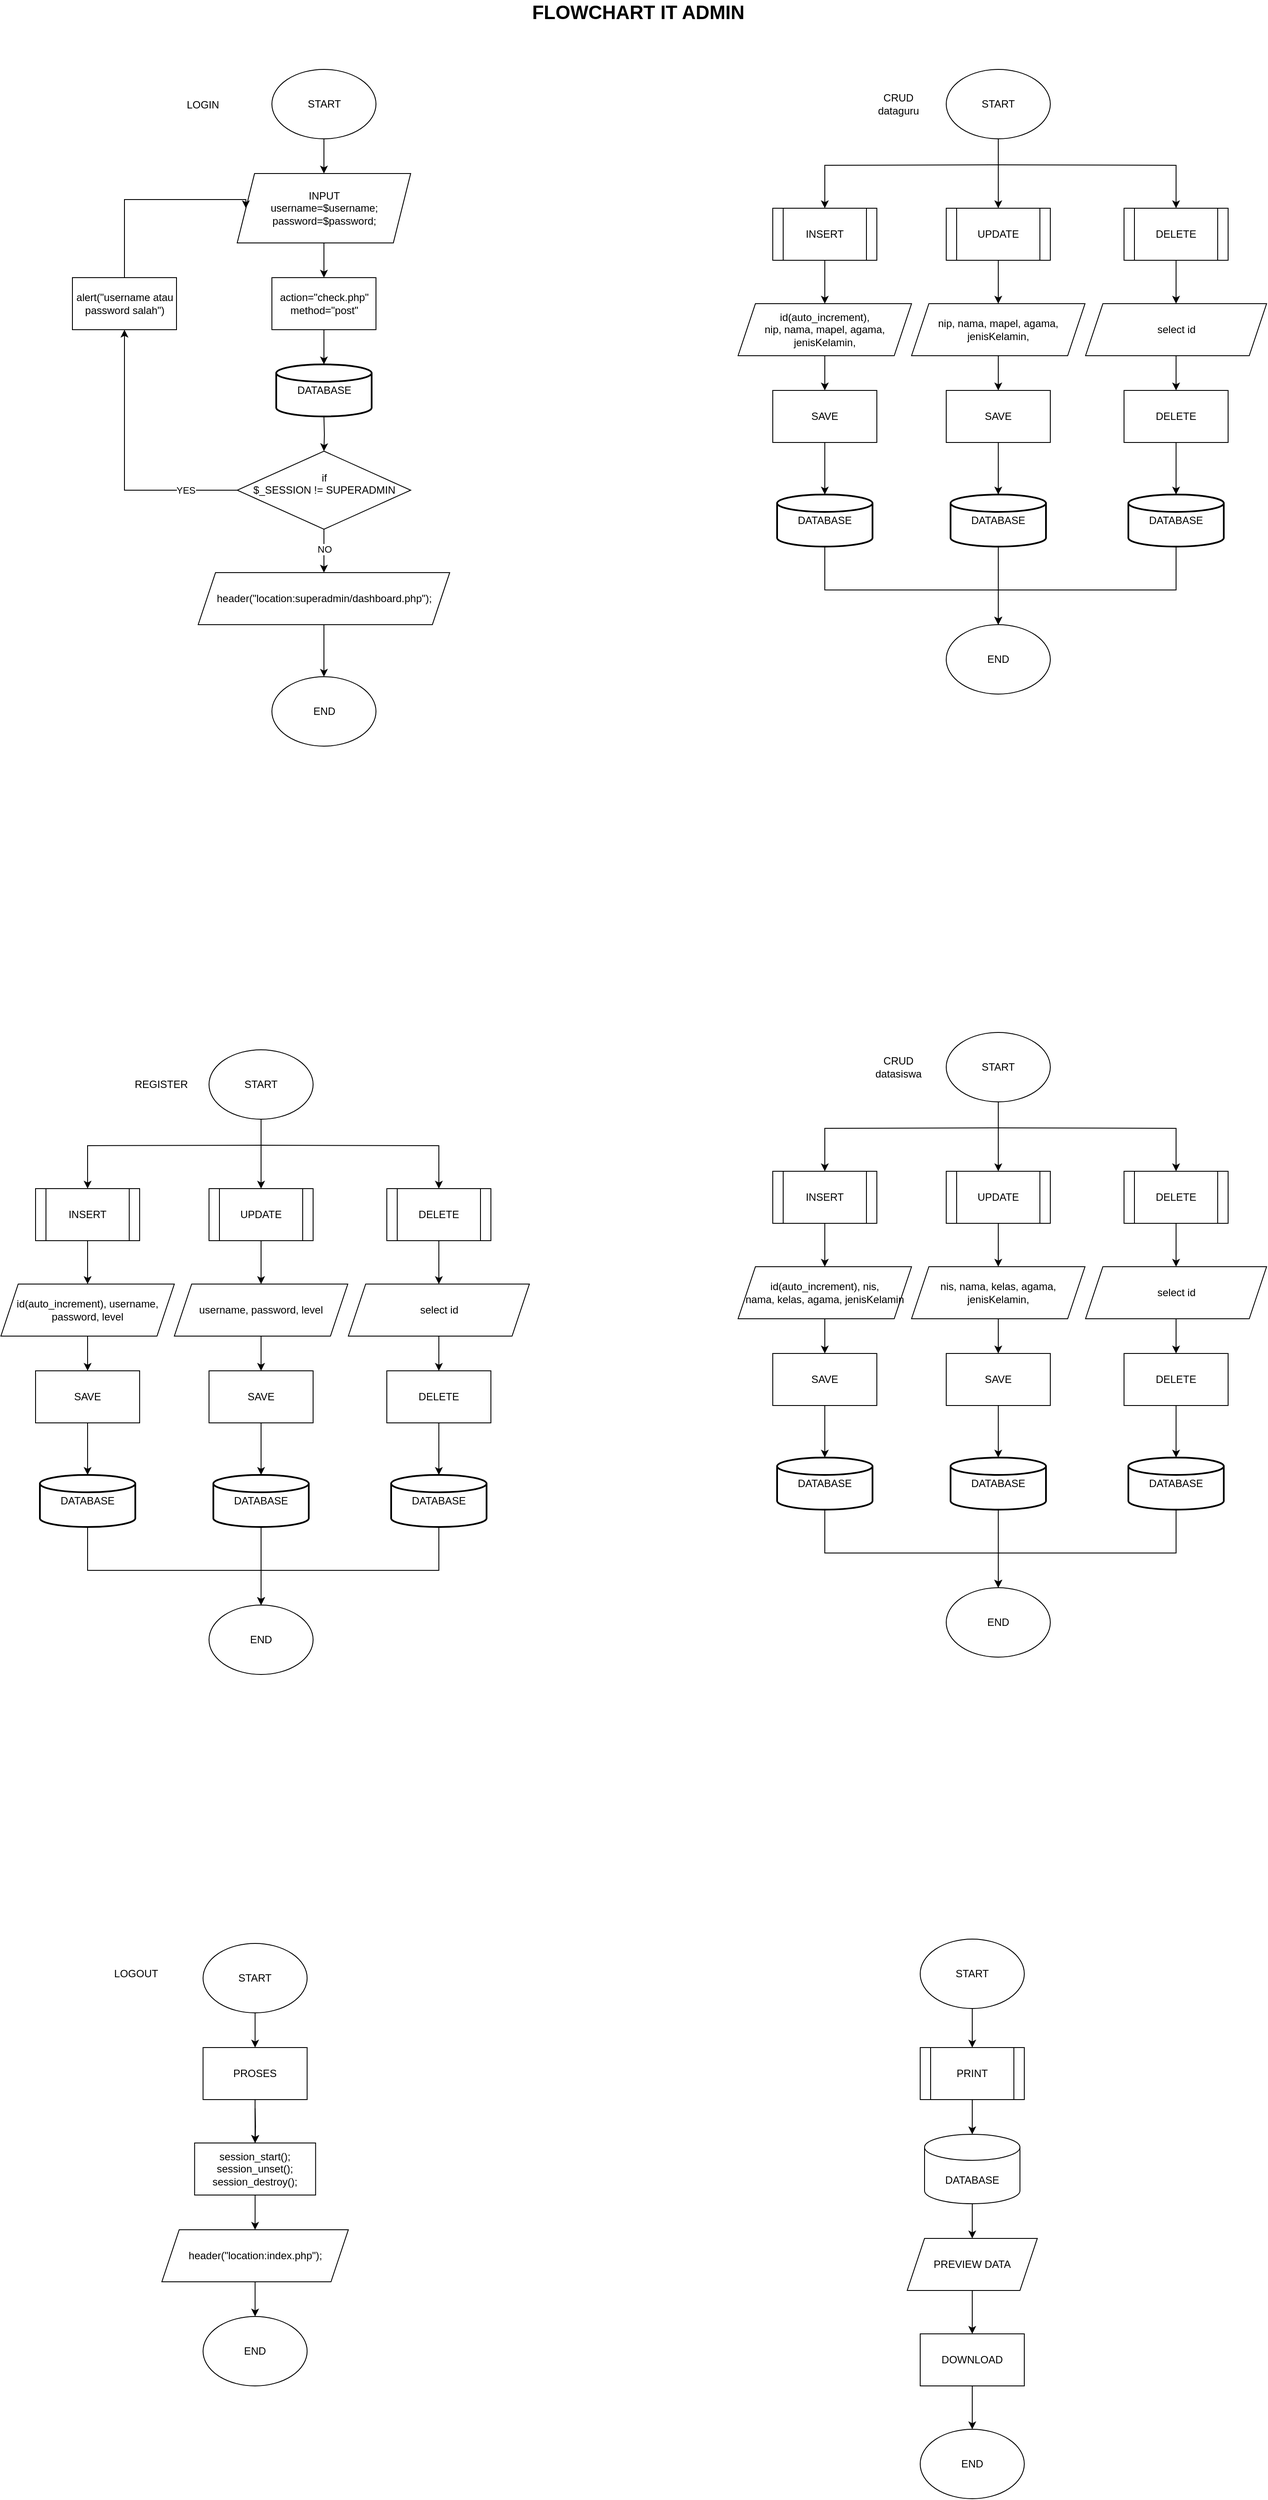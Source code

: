 <mxfile version="23.1.5" type="device">
  <diagram name="Halaman-1" id="djf1UKMMGEIlGzraxKbz">
    <mxGraphModel dx="1036" dy="606" grid="1" gridSize="10" guides="1" tooltips="1" connect="1" arrows="1" fold="1" page="1" pageScale="1" pageWidth="850" pageHeight="1100" math="0" shadow="0">
      <root>
        <mxCell id="0" />
        <mxCell id="1" parent="0" />
        <mxCell id="90CxSvgSGTxoaNkG4nQN-10" style="edgeStyle=orthogonalEdgeStyle;rounded=0;orthogonalLoop=1;jettySize=auto;html=1;exitX=0.5;exitY=1;exitDx=0;exitDy=0;" parent="1" source="90CxSvgSGTxoaNkG4nQN-1" target="90CxSvgSGTxoaNkG4nQN-2" edge="1">
          <mxGeometry relative="1" as="geometry" />
        </mxCell>
        <mxCell id="90CxSvgSGTxoaNkG4nQN-1" value="START" style="ellipse;whiteSpace=wrap;html=1;" parent="1" vertex="1">
          <mxGeometry x="432.5" y="120" width="120" height="80" as="geometry" />
        </mxCell>
        <mxCell id="90CxSvgSGTxoaNkG4nQN-8" style="edgeStyle=orthogonalEdgeStyle;rounded=0;orthogonalLoop=1;jettySize=auto;html=1;" parent="1" source="90CxSvgSGTxoaNkG4nQN-2" target="90CxSvgSGTxoaNkG4nQN-3" edge="1">
          <mxGeometry relative="1" as="geometry" />
        </mxCell>
        <mxCell id="90CxSvgSGTxoaNkG4nQN-2" value="INPUT &lt;br&gt;username=$username;&lt;br&gt;password=$password;" style="shape=parallelogram;perimeter=parallelogramPerimeter;whiteSpace=wrap;html=1;fixedSize=1;" parent="1" vertex="1">
          <mxGeometry x="392.5" y="240" width="200" height="80" as="geometry" />
        </mxCell>
        <mxCell id="90CxSvgSGTxoaNkG4nQN-9" style="edgeStyle=orthogonalEdgeStyle;rounded=0;orthogonalLoop=1;jettySize=auto;html=1;" parent="1" target="90CxSvgSGTxoaNkG4nQN-4" edge="1">
          <mxGeometry relative="1" as="geometry">
            <mxPoint x="492.5" y="520" as="sourcePoint" />
          </mxGeometry>
        </mxCell>
        <mxCell id="90CxSvgSGTxoaNkG4nQN-59" style="edgeStyle=orthogonalEdgeStyle;rounded=0;orthogonalLoop=1;jettySize=auto;html=1;" parent="1" source="90CxSvgSGTxoaNkG4nQN-3" target="90CxSvgSGTxoaNkG4nQN-58" edge="1">
          <mxGeometry relative="1" as="geometry" />
        </mxCell>
        <mxCell id="90CxSvgSGTxoaNkG4nQN-3" value="action=&quot;check.php&quot; method=&quot;post&quot;" style="rounded=0;whiteSpace=wrap;html=1;" parent="1" vertex="1">
          <mxGeometry x="432.5" y="360" width="120" height="60" as="geometry" />
        </mxCell>
        <mxCell id="90CxSvgSGTxoaNkG4nQN-5" style="edgeStyle=orthogonalEdgeStyle;rounded=0;orthogonalLoop=1;jettySize=auto;html=1;" parent="1" source="90CxSvgSGTxoaNkG4nQN-4" target="90CxSvgSGTxoaNkG4nQN-6" edge="1">
          <mxGeometry relative="1" as="geometry">
            <mxPoint x="262.5" y="600" as="targetPoint" />
          </mxGeometry>
        </mxCell>
        <mxCell id="90CxSvgSGTxoaNkG4nQN-11" value="YES" style="edgeLabel;html=1;align=center;verticalAlign=middle;resizable=0;points=[];" parent="90CxSvgSGTxoaNkG4nQN-5" vertex="1" connectable="0">
          <mxGeometry x="0.023" y="-2" relative="1" as="geometry">
            <mxPoint x="68" y="31" as="offset" />
          </mxGeometry>
        </mxCell>
        <mxCell id="90CxSvgSGTxoaNkG4nQN-13" style="edgeStyle=orthogonalEdgeStyle;rounded=0;orthogonalLoop=1;jettySize=auto;html=1;" parent="1" source="90CxSvgSGTxoaNkG4nQN-4" target="90CxSvgSGTxoaNkG4nQN-12" edge="1">
          <mxGeometry relative="1" as="geometry" />
        </mxCell>
        <mxCell id="90CxSvgSGTxoaNkG4nQN-60" value="NO" style="edgeLabel;html=1;align=center;verticalAlign=middle;resizable=0;points=[];" parent="90CxSvgSGTxoaNkG4nQN-13" vertex="1" connectable="0">
          <mxGeometry x="-0.4" y="2" relative="1" as="geometry">
            <mxPoint x="-2" y="8" as="offset" />
          </mxGeometry>
        </mxCell>
        <mxCell id="90CxSvgSGTxoaNkG4nQN-4" value="if &lt;br&gt;$_SESSION != SUPERADMIN&lt;div&gt;&lt;br&gt;&lt;/div&gt;" style="rhombus;whiteSpace=wrap;html=1;" parent="1" vertex="1">
          <mxGeometry x="392.5" y="560" width="200" height="90" as="geometry" />
        </mxCell>
        <mxCell id="90CxSvgSGTxoaNkG4nQN-7" style="edgeStyle=orthogonalEdgeStyle;rounded=0;orthogonalLoop=1;jettySize=auto;html=1;entryX=0;entryY=0.5;entryDx=0;entryDy=0;exitX=0.5;exitY=0;exitDx=0;exitDy=0;" parent="1" source="90CxSvgSGTxoaNkG4nQN-6" target="90CxSvgSGTxoaNkG4nQN-2" edge="1">
          <mxGeometry relative="1" as="geometry">
            <Array as="points">
              <mxPoint x="262.5" y="270" />
            </Array>
          </mxGeometry>
        </mxCell>
        <mxCell id="90CxSvgSGTxoaNkG4nQN-6" value="alert(&quot;username atau password salah&quot;)" style="rounded=0;whiteSpace=wrap;html=1;" parent="1" vertex="1">
          <mxGeometry x="202.5" y="360" width="120" height="60" as="geometry" />
        </mxCell>
        <mxCell id="90CxSvgSGTxoaNkG4nQN-15" style="edgeStyle=orthogonalEdgeStyle;rounded=0;orthogonalLoop=1;jettySize=auto;html=1;" parent="1" source="90CxSvgSGTxoaNkG4nQN-12" target="90CxSvgSGTxoaNkG4nQN-14" edge="1">
          <mxGeometry relative="1" as="geometry" />
        </mxCell>
        <mxCell id="90CxSvgSGTxoaNkG4nQN-12" value="header(&quot;location:superadmin/dashboard.php&quot;);" style="shape=parallelogram;perimeter=parallelogramPerimeter;whiteSpace=wrap;html=1;fixedSize=1;" parent="1" vertex="1">
          <mxGeometry x="347.5" y="700" width="290" height="60" as="geometry" />
        </mxCell>
        <mxCell id="90CxSvgSGTxoaNkG4nQN-14" value="END" style="ellipse;whiteSpace=wrap;html=1;" parent="1" vertex="1">
          <mxGeometry x="432.5" y="820" width="120" height="80" as="geometry" />
        </mxCell>
        <mxCell id="90CxSvgSGTxoaNkG4nQN-20" style="edgeStyle=orthogonalEdgeStyle;rounded=0;orthogonalLoop=1;jettySize=auto;html=1;" parent="1" source="90CxSvgSGTxoaNkG4nQN-16" target="90CxSvgSGTxoaNkG4nQN-17" edge="1">
          <mxGeometry relative="1" as="geometry" />
        </mxCell>
        <mxCell id="90CxSvgSGTxoaNkG4nQN-21" style="edgeStyle=orthogonalEdgeStyle;rounded=0;orthogonalLoop=1;jettySize=auto;html=1;" parent="1" target="90CxSvgSGTxoaNkG4nQN-18" edge="1">
          <mxGeometry relative="1" as="geometry">
            <mxPoint x="1270" y="230" as="sourcePoint" />
          </mxGeometry>
        </mxCell>
        <mxCell id="90CxSvgSGTxoaNkG4nQN-22" style="edgeStyle=orthogonalEdgeStyle;rounded=0;orthogonalLoop=1;jettySize=auto;html=1;" parent="1" target="90CxSvgSGTxoaNkG4nQN-19" edge="1">
          <mxGeometry relative="1" as="geometry">
            <mxPoint x="1270" y="230" as="sourcePoint" />
          </mxGeometry>
        </mxCell>
        <mxCell id="90CxSvgSGTxoaNkG4nQN-16" value="START" style="ellipse;whiteSpace=wrap;html=1;" parent="1" vertex="1">
          <mxGeometry x="1210" y="120" width="120" height="80" as="geometry" />
        </mxCell>
        <mxCell id="90CxSvgSGTxoaNkG4nQN-27" style="edgeStyle=orthogonalEdgeStyle;rounded=0;orthogonalLoop=1;jettySize=auto;html=1;" parent="1" source="90CxSvgSGTxoaNkG4nQN-17" target="90CxSvgSGTxoaNkG4nQN-24" edge="1">
          <mxGeometry relative="1" as="geometry" />
        </mxCell>
        <mxCell id="90CxSvgSGTxoaNkG4nQN-17" value="UPDATE" style="shape=process;whiteSpace=wrap;html=1;backgroundOutline=1;" parent="1" vertex="1">
          <mxGeometry x="1210" y="280" width="120" height="60" as="geometry" />
        </mxCell>
        <mxCell id="90CxSvgSGTxoaNkG4nQN-26" style="edgeStyle=orthogonalEdgeStyle;rounded=0;orthogonalLoop=1;jettySize=auto;html=1;" parent="1" source="90CxSvgSGTxoaNkG4nQN-18" target="90CxSvgSGTxoaNkG4nQN-23" edge="1">
          <mxGeometry relative="1" as="geometry" />
        </mxCell>
        <mxCell id="90CxSvgSGTxoaNkG4nQN-18" value="INSERT" style="shape=process;whiteSpace=wrap;html=1;backgroundOutline=1;" parent="1" vertex="1">
          <mxGeometry x="1010" y="280" width="120" height="60" as="geometry" />
        </mxCell>
        <mxCell id="90CxSvgSGTxoaNkG4nQN-28" style="edgeStyle=orthogonalEdgeStyle;rounded=0;orthogonalLoop=1;jettySize=auto;html=1;" parent="1" source="90CxSvgSGTxoaNkG4nQN-19" target="90CxSvgSGTxoaNkG4nQN-25" edge="1">
          <mxGeometry relative="1" as="geometry" />
        </mxCell>
        <mxCell id="90CxSvgSGTxoaNkG4nQN-19" value="DELETE" style="shape=process;whiteSpace=wrap;html=1;backgroundOutline=1;" parent="1" vertex="1">
          <mxGeometry x="1415" y="280" width="120" height="60" as="geometry" />
        </mxCell>
        <mxCell id="90CxSvgSGTxoaNkG4nQN-33" style="edgeStyle=orthogonalEdgeStyle;rounded=0;orthogonalLoop=1;jettySize=auto;html=1;exitX=0.5;exitY=1;exitDx=0;exitDy=0;" parent="1" source="90CxSvgSGTxoaNkG4nQN-23" target="90CxSvgSGTxoaNkG4nQN-30" edge="1">
          <mxGeometry relative="1" as="geometry" />
        </mxCell>
        <mxCell id="90CxSvgSGTxoaNkG4nQN-23" value="id(auto_increment),&lt;br&gt;nip, nama, mapel, agama, jenisKelamin," style="shape=parallelogram;perimeter=parallelogramPerimeter;whiteSpace=wrap;html=1;fixedSize=1;" parent="1" vertex="1">
          <mxGeometry x="970" y="390" width="200" height="60" as="geometry" />
        </mxCell>
        <mxCell id="90CxSvgSGTxoaNkG4nQN-34" style="edgeStyle=orthogonalEdgeStyle;rounded=0;orthogonalLoop=1;jettySize=auto;html=1;" parent="1" source="90CxSvgSGTxoaNkG4nQN-24" target="90CxSvgSGTxoaNkG4nQN-31" edge="1">
          <mxGeometry relative="1" as="geometry" />
        </mxCell>
        <mxCell id="90CxSvgSGTxoaNkG4nQN-24" value="nip, nama, mapel, agama, jenisKelamin," style="shape=parallelogram;perimeter=parallelogramPerimeter;whiteSpace=wrap;html=1;fixedSize=1;" parent="1" vertex="1">
          <mxGeometry x="1170" y="390" width="200" height="60" as="geometry" />
        </mxCell>
        <mxCell id="90CxSvgSGTxoaNkG4nQN-35" style="edgeStyle=orthogonalEdgeStyle;rounded=0;orthogonalLoop=1;jettySize=auto;html=1;" parent="1" source="90CxSvgSGTxoaNkG4nQN-25" target="90CxSvgSGTxoaNkG4nQN-32" edge="1">
          <mxGeometry relative="1" as="geometry" />
        </mxCell>
        <mxCell id="90CxSvgSGTxoaNkG4nQN-25" value="select id" style="shape=parallelogram;perimeter=parallelogramPerimeter;whiteSpace=wrap;html=1;fixedSize=1;" parent="1" vertex="1">
          <mxGeometry x="1370.63" y="390" width="208.75" height="60" as="geometry" />
        </mxCell>
        <mxCell id="90CxSvgSGTxoaNkG4nQN-29" value="&lt;font style=&quot;font-size: 22px;&quot;&gt;FLOWCHART IT ADMIN&lt;/font&gt;" style="text;html=1;align=center;verticalAlign=middle;whiteSpace=wrap;rounded=0;fontStyle=1" parent="1" vertex="1">
          <mxGeometry x="710" y="40" width="290" height="30" as="geometry" />
        </mxCell>
        <mxCell id="90CxSvgSGTxoaNkG4nQN-43" style="edgeStyle=orthogonalEdgeStyle;rounded=0;orthogonalLoop=1;jettySize=auto;html=1;" parent="1" source="90CxSvgSGTxoaNkG4nQN-30" target="90CxSvgSGTxoaNkG4nQN-39" edge="1">
          <mxGeometry relative="1" as="geometry" />
        </mxCell>
        <mxCell id="90CxSvgSGTxoaNkG4nQN-30" value="SAVE" style="rounded=0;whiteSpace=wrap;html=1;" parent="1" vertex="1">
          <mxGeometry x="1010" y="490" width="120" height="60" as="geometry" />
        </mxCell>
        <mxCell id="90CxSvgSGTxoaNkG4nQN-44" style="edgeStyle=orthogonalEdgeStyle;rounded=0;orthogonalLoop=1;jettySize=auto;html=1;" parent="1" source="90CxSvgSGTxoaNkG4nQN-31" target="90CxSvgSGTxoaNkG4nQN-47" edge="1">
          <mxGeometry relative="1" as="geometry">
            <mxPoint x="1270" y="610" as="targetPoint" />
          </mxGeometry>
        </mxCell>
        <mxCell id="90CxSvgSGTxoaNkG4nQN-31" value="SAVE" style="rounded=0;whiteSpace=wrap;html=1;" parent="1" vertex="1">
          <mxGeometry x="1210" y="490" width="120" height="60" as="geometry" />
        </mxCell>
        <mxCell id="90CxSvgSGTxoaNkG4nQN-51" style="edgeStyle=orthogonalEdgeStyle;rounded=0;orthogonalLoop=1;jettySize=auto;html=1;" parent="1" source="90CxSvgSGTxoaNkG4nQN-32" target="90CxSvgSGTxoaNkG4nQN-46" edge="1">
          <mxGeometry relative="1" as="geometry" />
        </mxCell>
        <mxCell id="90CxSvgSGTxoaNkG4nQN-32" value="DELETE" style="rounded=0;whiteSpace=wrap;html=1;" parent="1" vertex="1">
          <mxGeometry x="1415" y="490" width="120" height="60" as="geometry" />
        </mxCell>
        <mxCell id="90CxSvgSGTxoaNkG4nQN-55" style="edgeStyle=orthogonalEdgeStyle;rounded=0;orthogonalLoop=1;jettySize=auto;html=1;entryX=0.5;entryY=0;entryDx=0;entryDy=0;" parent="1" source="90CxSvgSGTxoaNkG4nQN-39" target="90CxSvgSGTxoaNkG4nQN-52" edge="1">
          <mxGeometry relative="1" as="geometry">
            <Array as="points">
              <mxPoint x="1070" y="720" />
              <mxPoint x="1270" y="720" />
            </Array>
          </mxGeometry>
        </mxCell>
        <mxCell id="90CxSvgSGTxoaNkG4nQN-39" value="DATABASE" style="strokeWidth=2;html=1;shape=mxgraph.flowchart.database;whiteSpace=wrap;" parent="1" vertex="1">
          <mxGeometry x="1015" y="610" width="110" height="60" as="geometry" />
        </mxCell>
        <mxCell id="90CxSvgSGTxoaNkG4nQN-57" style="edgeStyle=orthogonalEdgeStyle;rounded=0;orthogonalLoop=1;jettySize=auto;html=1;" parent="1" source="90CxSvgSGTxoaNkG4nQN-46" target="90CxSvgSGTxoaNkG4nQN-52" edge="1">
          <mxGeometry relative="1" as="geometry">
            <Array as="points">
              <mxPoint x="1475" y="720" />
              <mxPoint x="1270" y="720" />
            </Array>
          </mxGeometry>
        </mxCell>
        <mxCell id="90CxSvgSGTxoaNkG4nQN-46" value="DATABASE" style="strokeWidth=2;html=1;shape=mxgraph.flowchart.database;whiteSpace=wrap;" parent="1" vertex="1">
          <mxGeometry x="1420" y="610" width="110" height="60" as="geometry" />
        </mxCell>
        <mxCell id="90CxSvgSGTxoaNkG4nQN-56" style="edgeStyle=orthogonalEdgeStyle;rounded=0;orthogonalLoop=1;jettySize=auto;html=1;" parent="1" source="90CxSvgSGTxoaNkG4nQN-47" target="90CxSvgSGTxoaNkG4nQN-52" edge="1">
          <mxGeometry relative="1" as="geometry" />
        </mxCell>
        <mxCell id="90CxSvgSGTxoaNkG4nQN-47" value="DATABASE" style="strokeWidth=2;html=1;shape=mxgraph.flowchart.database;whiteSpace=wrap;" parent="1" vertex="1">
          <mxGeometry x="1215" y="610" width="110" height="60" as="geometry" />
        </mxCell>
        <mxCell id="90CxSvgSGTxoaNkG4nQN-52" value="END" style="ellipse;whiteSpace=wrap;html=1;" parent="1" vertex="1">
          <mxGeometry x="1210" y="760" width="120" height="80" as="geometry" />
        </mxCell>
        <mxCell id="90CxSvgSGTxoaNkG4nQN-58" value="DATABASE" style="strokeWidth=2;html=1;shape=mxgraph.flowchart.database;whiteSpace=wrap;" parent="1" vertex="1">
          <mxGeometry x="437.5" y="460" width="110" height="60" as="geometry" />
        </mxCell>
        <mxCell id="90CxSvgSGTxoaNkG4nQN-61" style="edgeStyle=orthogonalEdgeStyle;rounded=0;orthogonalLoop=1;jettySize=auto;html=1;" parent="1" source="90CxSvgSGTxoaNkG4nQN-64" target="90CxSvgSGTxoaNkG4nQN-66" edge="1">
          <mxGeometry relative="1" as="geometry" />
        </mxCell>
        <mxCell id="90CxSvgSGTxoaNkG4nQN-62" style="edgeStyle=orthogonalEdgeStyle;rounded=0;orthogonalLoop=1;jettySize=auto;html=1;" parent="1" target="90CxSvgSGTxoaNkG4nQN-68" edge="1">
          <mxGeometry relative="1" as="geometry">
            <mxPoint x="1270" y="1340" as="sourcePoint" />
          </mxGeometry>
        </mxCell>
        <mxCell id="90CxSvgSGTxoaNkG4nQN-63" style="edgeStyle=orthogonalEdgeStyle;rounded=0;orthogonalLoop=1;jettySize=auto;html=1;" parent="1" target="90CxSvgSGTxoaNkG4nQN-70" edge="1">
          <mxGeometry relative="1" as="geometry">
            <mxPoint x="1270" y="1340" as="sourcePoint" />
          </mxGeometry>
        </mxCell>
        <mxCell id="90CxSvgSGTxoaNkG4nQN-64" value="START" style="ellipse;whiteSpace=wrap;html=1;" parent="1" vertex="1">
          <mxGeometry x="1210" y="1230" width="120" height="80" as="geometry" />
        </mxCell>
        <mxCell id="90CxSvgSGTxoaNkG4nQN-65" style="edgeStyle=orthogonalEdgeStyle;rounded=0;orthogonalLoop=1;jettySize=auto;html=1;" parent="1" source="90CxSvgSGTxoaNkG4nQN-66" target="90CxSvgSGTxoaNkG4nQN-74" edge="1">
          <mxGeometry relative="1" as="geometry" />
        </mxCell>
        <mxCell id="90CxSvgSGTxoaNkG4nQN-66" value="UPDATE" style="shape=process;whiteSpace=wrap;html=1;backgroundOutline=1;" parent="1" vertex="1">
          <mxGeometry x="1210" y="1390" width="120" height="60" as="geometry" />
        </mxCell>
        <mxCell id="90CxSvgSGTxoaNkG4nQN-67" style="edgeStyle=orthogonalEdgeStyle;rounded=0;orthogonalLoop=1;jettySize=auto;html=1;" parent="1" source="90CxSvgSGTxoaNkG4nQN-68" target="90CxSvgSGTxoaNkG4nQN-72" edge="1">
          <mxGeometry relative="1" as="geometry" />
        </mxCell>
        <mxCell id="90CxSvgSGTxoaNkG4nQN-68" value="INSERT" style="shape=process;whiteSpace=wrap;html=1;backgroundOutline=1;" parent="1" vertex="1">
          <mxGeometry x="1010" y="1390" width="120" height="60" as="geometry" />
        </mxCell>
        <mxCell id="90CxSvgSGTxoaNkG4nQN-69" style="edgeStyle=orthogonalEdgeStyle;rounded=0;orthogonalLoop=1;jettySize=auto;html=1;" parent="1" source="90CxSvgSGTxoaNkG4nQN-70" target="90CxSvgSGTxoaNkG4nQN-76" edge="1">
          <mxGeometry relative="1" as="geometry" />
        </mxCell>
        <mxCell id="90CxSvgSGTxoaNkG4nQN-70" value="DELETE" style="shape=process;whiteSpace=wrap;html=1;backgroundOutline=1;" parent="1" vertex="1">
          <mxGeometry x="1415" y="1390" width="120" height="60" as="geometry" />
        </mxCell>
        <mxCell id="90CxSvgSGTxoaNkG4nQN-71" style="edgeStyle=orthogonalEdgeStyle;rounded=0;orthogonalLoop=1;jettySize=auto;html=1;exitX=0.5;exitY=1;exitDx=0;exitDy=0;" parent="1" source="90CxSvgSGTxoaNkG4nQN-72" target="90CxSvgSGTxoaNkG4nQN-78" edge="1">
          <mxGeometry relative="1" as="geometry" />
        </mxCell>
        <mxCell id="90CxSvgSGTxoaNkG4nQN-72" value="id(auto_increment), nis, &lt;br&gt;nama, kelas, agama, jenisKelamin" style="shape=parallelogram;perimeter=parallelogramPerimeter;whiteSpace=wrap;html=1;fixedSize=1;" parent="1" vertex="1">
          <mxGeometry x="970" y="1500" width="200" height="60" as="geometry" />
        </mxCell>
        <mxCell id="90CxSvgSGTxoaNkG4nQN-73" style="edgeStyle=orthogonalEdgeStyle;rounded=0;orthogonalLoop=1;jettySize=auto;html=1;" parent="1" source="90CxSvgSGTxoaNkG4nQN-74" target="90CxSvgSGTxoaNkG4nQN-80" edge="1">
          <mxGeometry relative="1" as="geometry" />
        </mxCell>
        <mxCell id="90CxSvgSGTxoaNkG4nQN-74" value="nis, nama, kelas, agama, jenisKelamin," style="shape=parallelogram;perimeter=parallelogramPerimeter;whiteSpace=wrap;html=1;fixedSize=1;" parent="1" vertex="1">
          <mxGeometry x="1170" y="1500" width="200" height="60" as="geometry" />
        </mxCell>
        <mxCell id="90CxSvgSGTxoaNkG4nQN-75" style="edgeStyle=orthogonalEdgeStyle;rounded=0;orthogonalLoop=1;jettySize=auto;html=1;" parent="1" source="90CxSvgSGTxoaNkG4nQN-76" target="90CxSvgSGTxoaNkG4nQN-82" edge="1">
          <mxGeometry relative="1" as="geometry" />
        </mxCell>
        <mxCell id="90CxSvgSGTxoaNkG4nQN-76" value="select id" style="shape=parallelogram;perimeter=parallelogramPerimeter;whiteSpace=wrap;html=1;fixedSize=1;" parent="1" vertex="1">
          <mxGeometry x="1370.63" y="1500" width="208.75" height="60" as="geometry" />
        </mxCell>
        <mxCell id="90CxSvgSGTxoaNkG4nQN-77" style="edgeStyle=orthogonalEdgeStyle;rounded=0;orthogonalLoop=1;jettySize=auto;html=1;" parent="1" source="90CxSvgSGTxoaNkG4nQN-78" target="90CxSvgSGTxoaNkG4nQN-84" edge="1">
          <mxGeometry relative="1" as="geometry" />
        </mxCell>
        <mxCell id="90CxSvgSGTxoaNkG4nQN-78" value="SAVE" style="rounded=0;whiteSpace=wrap;html=1;" parent="1" vertex="1">
          <mxGeometry x="1010" y="1600" width="120" height="60" as="geometry" />
        </mxCell>
        <mxCell id="90CxSvgSGTxoaNkG4nQN-79" style="edgeStyle=orthogonalEdgeStyle;rounded=0;orthogonalLoop=1;jettySize=auto;html=1;" parent="1" source="90CxSvgSGTxoaNkG4nQN-80" target="90CxSvgSGTxoaNkG4nQN-88" edge="1">
          <mxGeometry relative="1" as="geometry">
            <mxPoint x="1270" y="1720" as="targetPoint" />
          </mxGeometry>
        </mxCell>
        <mxCell id="90CxSvgSGTxoaNkG4nQN-80" value="SAVE" style="rounded=0;whiteSpace=wrap;html=1;" parent="1" vertex="1">
          <mxGeometry x="1210" y="1600" width="120" height="60" as="geometry" />
        </mxCell>
        <mxCell id="90CxSvgSGTxoaNkG4nQN-81" style="edgeStyle=orthogonalEdgeStyle;rounded=0;orthogonalLoop=1;jettySize=auto;html=1;" parent="1" source="90CxSvgSGTxoaNkG4nQN-82" target="90CxSvgSGTxoaNkG4nQN-86" edge="1">
          <mxGeometry relative="1" as="geometry" />
        </mxCell>
        <mxCell id="90CxSvgSGTxoaNkG4nQN-82" value="DELETE" style="rounded=0;whiteSpace=wrap;html=1;" parent="1" vertex="1">
          <mxGeometry x="1415" y="1600" width="120" height="60" as="geometry" />
        </mxCell>
        <mxCell id="90CxSvgSGTxoaNkG4nQN-83" style="edgeStyle=orthogonalEdgeStyle;rounded=0;orthogonalLoop=1;jettySize=auto;html=1;entryX=0.5;entryY=0;entryDx=0;entryDy=0;" parent="1" source="90CxSvgSGTxoaNkG4nQN-84" target="90CxSvgSGTxoaNkG4nQN-89" edge="1">
          <mxGeometry relative="1" as="geometry">
            <Array as="points">
              <mxPoint x="1070" y="1830" />
              <mxPoint x="1270" y="1830" />
            </Array>
          </mxGeometry>
        </mxCell>
        <mxCell id="90CxSvgSGTxoaNkG4nQN-84" value="DATABASE" style="strokeWidth=2;html=1;shape=mxgraph.flowchart.database;whiteSpace=wrap;" parent="1" vertex="1">
          <mxGeometry x="1015" y="1720" width="110" height="60" as="geometry" />
        </mxCell>
        <mxCell id="90CxSvgSGTxoaNkG4nQN-85" style="edgeStyle=orthogonalEdgeStyle;rounded=0;orthogonalLoop=1;jettySize=auto;html=1;" parent="1" source="90CxSvgSGTxoaNkG4nQN-86" target="90CxSvgSGTxoaNkG4nQN-89" edge="1">
          <mxGeometry relative="1" as="geometry">
            <Array as="points">
              <mxPoint x="1475" y="1830" />
              <mxPoint x="1270" y="1830" />
            </Array>
          </mxGeometry>
        </mxCell>
        <mxCell id="90CxSvgSGTxoaNkG4nQN-86" value="DATABASE" style="strokeWidth=2;html=1;shape=mxgraph.flowchart.database;whiteSpace=wrap;" parent="1" vertex="1">
          <mxGeometry x="1420" y="1720" width="110" height="60" as="geometry" />
        </mxCell>
        <mxCell id="90CxSvgSGTxoaNkG4nQN-87" style="edgeStyle=orthogonalEdgeStyle;rounded=0;orthogonalLoop=1;jettySize=auto;html=1;" parent="1" source="90CxSvgSGTxoaNkG4nQN-88" target="90CxSvgSGTxoaNkG4nQN-89" edge="1">
          <mxGeometry relative="1" as="geometry" />
        </mxCell>
        <mxCell id="90CxSvgSGTxoaNkG4nQN-88" value="DATABASE" style="strokeWidth=2;html=1;shape=mxgraph.flowchart.database;whiteSpace=wrap;" parent="1" vertex="1">
          <mxGeometry x="1215" y="1720" width="110" height="60" as="geometry" />
        </mxCell>
        <mxCell id="90CxSvgSGTxoaNkG4nQN-89" value="END" style="ellipse;whiteSpace=wrap;html=1;" parent="1" vertex="1">
          <mxGeometry x="1210" y="1870" width="120" height="80" as="geometry" />
        </mxCell>
        <mxCell id="90CxSvgSGTxoaNkG4nQN-119" style="edgeStyle=orthogonalEdgeStyle;rounded=0;orthogonalLoop=1;jettySize=auto;html=1;" parent="1" source="90CxSvgSGTxoaNkG4nQN-122" target="90CxSvgSGTxoaNkG4nQN-124" edge="1">
          <mxGeometry relative="1" as="geometry" />
        </mxCell>
        <mxCell id="90CxSvgSGTxoaNkG4nQN-120" style="edgeStyle=orthogonalEdgeStyle;rounded=0;orthogonalLoop=1;jettySize=auto;html=1;" parent="1" target="90CxSvgSGTxoaNkG4nQN-126" edge="1">
          <mxGeometry relative="1" as="geometry">
            <mxPoint x="420" y="1360" as="sourcePoint" />
          </mxGeometry>
        </mxCell>
        <mxCell id="90CxSvgSGTxoaNkG4nQN-121" style="edgeStyle=orthogonalEdgeStyle;rounded=0;orthogonalLoop=1;jettySize=auto;html=1;" parent="1" target="90CxSvgSGTxoaNkG4nQN-128" edge="1">
          <mxGeometry relative="1" as="geometry">
            <mxPoint x="420" y="1360" as="sourcePoint" />
          </mxGeometry>
        </mxCell>
        <mxCell id="90CxSvgSGTxoaNkG4nQN-122" value="START" style="ellipse;whiteSpace=wrap;html=1;" parent="1" vertex="1">
          <mxGeometry x="360" y="1250" width="120" height="80" as="geometry" />
        </mxCell>
        <mxCell id="90CxSvgSGTxoaNkG4nQN-123" style="edgeStyle=orthogonalEdgeStyle;rounded=0;orthogonalLoop=1;jettySize=auto;html=1;" parent="1" source="90CxSvgSGTxoaNkG4nQN-124" target="90CxSvgSGTxoaNkG4nQN-132" edge="1">
          <mxGeometry relative="1" as="geometry" />
        </mxCell>
        <mxCell id="90CxSvgSGTxoaNkG4nQN-124" value="UPDATE" style="shape=process;whiteSpace=wrap;html=1;backgroundOutline=1;" parent="1" vertex="1">
          <mxGeometry x="360" y="1410" width="120" height="60" as="geometry" />
        </mxCell>
        <mxCell id="90CxSvgSGTxoaNkG4nQN-125" style="edgeStyle=orthogonalEdgeStyle;rounded=0;orthogonalLoop=1;jettySize=auto;html=1;" parent="1" source="90CxSvgSGTxoaNkG4nQN-126" target="90CxSvgSGTxoaNkG4nQN-130" edge="1">
          <mxGeometry relative="1" as="geometry" />
        </mxCell>
        <mxCell id="90CxSvgSGTxoaNkG4nQN-126" value="INSERT" style="shape=process;whiteSpace=wrap;html=1;backgroundOutline=1;" parent="1" vertex="1">
          <mxGeometry x="160" y="1410" width="120" height="60" as="geometry" />
        </mxCell>
        <mxCell id="90CxSvgSGTxoaNkG4nQN-127" style="edgeStyle=orthogonalEdgeStyle;rounded=0;orthogonalLoop=1;jettySize=auto;html=1;" parent="1" source="90CxSvgSGTxoaNkG4nQN-128" target="90CxSvgSGTxoaNkG4nQN-134" edge="1">
          <mxGeometry relative="1" as="geometry" />
        </mxCell>
        <mxCell id="90CxSvgSGTxoaNkG4nQN-128" value="DELETE" style="shape=process;whiteSpace=wrap;html=1;backgroundOutline=1;" parent="1" vertex="1">
          <mxGeometry x="565" y="1410" width="120" height="60" as="geometry" />
        </mxCell>
        <mxCell id="90CxSvgSGTxoaNkG4nQN-129" style="edgeStyle=orthogonalEdgeStyle;rounded=0;orthogonalLoop=1;jettySize=auto;html=1;exitX=0.5;exitY=1;exitDx=0;exitDy=0;" parent="1" source="90CxSvgSGTxoaNkG4nQN-130" target="90CxSvgSGTxoaNkG4nQN-136" edge="1">
          <mxGeometry relative="1" as="geometry" />
        </mxCell>
        <mxCell id="90CxSvgSGTxoaNkG4nQN-130" value="id(auto_increment), username, password, level" style="shape=parallelogram;perimeter=parallelogramPerimeter;whiteSpace=wrap;html=1;fixedSize=1;" parent="1" vertex="1">
          <mxGeometry x="120" y="1520" width="200" height="60" as="geometry" />
        </mxCell>
        <mxCell id="90CxSvgSGTxoaNkG4nQN-131" style="edgeStyle=orthogonalEdgeStyle;rounded=0;orthogonalLoop=1;jettySize=auto;html=1;" parent="1" source="90CxSvgSGTxoaNkG4nQN-132" target="90CxSvgSGTxoaNkG4nQN-138" edge="1">
          <mxGeometry relative="1" as="geometry" />
        </mxCell>
        <mxCell id="90CxSvgSGTxoaNkG4nQN-132" value="username, password, level" style="shape=parallelogram;perimeter=parallelogramPerimeter;whiteSpace=wrap;html=1;fixedSize=1;" parent="1" vertex="1">
          <mxGeometry x="320" y="1520" width="200" height="60" as="geometry" />
        </mxCell>
        <mxCell id="90CxSvgSGTxoaNkG4nQN-133" style="edgeStyle=orthogonalEdgeStyle;rounded=0;orthogonalLoop=1;jettySize=auto;html=1;" parent="1" source="90CxSvgSGTxoaNkG4nQN-134" target="90CxSvgSGTxoaNkG4nQN-140" edge="1">
          <mxGeometry relative="1" as="geometry" />
        </mxCell>
        <mxCell id="90CxSvgSGTxoaNkG4nQN-134" value="select id" style="shape=parallelogram;perimeter=parallelogramPerimeter;whiteSpace=wrap;html=1;fixedSize=1;" parent="1" vertex="1">
          <mxGeometry x="520.63" y="1520" width="208.75" height="60" as="geometry" />
        </mxCell>
        <mxCell id="90CxSvgSGTxoaNkG4nQN-135" style="edgeStyle=orthogonalEdgeStyle;rounded=0;orthogonalLoop=1;jettySize=auto;html=1;" parent="1" source="90CxSvgSGTxoaNkG4nQN-136" target="90CxSvgSGTxoaNkG4nQN-142" edge="1">
          <mxGeometry relative="1" as="geometry" />
        </mxCell>
        <mxCell id="90CxSvgSGTxoaNkG4nQN-136" value="SAVE" style="rounded=0;whiteSpace=wrap;html=1;" parent="1" vertex="1">
          <mxGeometry x="160" y="1620" width="120" height="60" as="geometry" />
        </mxCell>
        <mxCell id="90CxSvgSGTxoaNkG4nQN-137" style="edgeStyle=orthogonalEdgeStyle;rounded=0;orthogonalLoop=1;jettySize=auto;html=1;" parent="1" source="90CxSvgSGTxoaNkG4nQN-138" target="90CxSvgSGTxoaNkG4nQN-146" edge="1">
          <mxGeometry relative="1" as="geometry">
            <mxPoint x="420" y="1740" as="targetPoint" />
          </mxGeometry>
        </mxCell>
        <mxCell id="90CxSvgSGTxoaNkG4nQN-138" value="SAVE" style="rounded=0;whiteSpace=wrap;html=1;" parent="1" vertex="1">
          <mxGeometry x="360" y="1620" width="120" height="60" as="geometry" />
        </mxCell>
        <mxCell id="90CxSvgSGTxoaNkG4nQN-139" style="edgeStyle=orthogonalEdgeStyle;rounded=0;orthogonalLoop=1;jettySize=auto;html=1;" parent="1" source="90CxSvgSGTxoaNkG4nQN-140" target="90CxSvgSGTxoaNkG4nQN-144" edge="1">
          <mxGeometry relative="1" as="geometry" />
        </mxCell>
        <mxCell id="90CxSvgSGTxoaNkG4nQN-140" value="DELETE" style="rounded=0;whiteSpace=wrap;html=1;" parent="1" vertex="1">
          <mxGeometry x="565" y="1620" width="120" height="60" as="geometry" />
        </mxCell>
        <mxCell id="90CxSvgSGTxoaNkG4nQN-141" style="edgeStyle=orthogonalEdgeStyle;rounded=0;orthogonalLoop=1;jettySize=auto;html=1;entryX=0.5;entryY=0;entryDx=0;entryDy=0;" parent="1" source="90CxSvgSGTxoaNkG4nQN-142" target="90CxSvgSGTxoaNkG4nQN-147" edge="1">
          <mxGeometry relative="1" as="geometry">
            <Array as="points">
              <mxPoint x="220" y="1850" />
              <mxPoint x="420" y="1850" />
            </Array>
          </mxGeometry>
        </mxCell>
        <mxCell id="90CxSvgSGTxoaNkG4nQN-142" value="DATABASE" style="strokeWidth=2;html=1;shape=mxgraph.flowchart.database;whiteSpace=wrap;" parent="1" vertex="1">
          <mxGeometry x="165" y="1740" width="110" height="60" as="geometry" />
        </mxCell>
        <mxCell id="90CxSvgSGTxoaNkG4nQN-143" style="edgeStyle=orthogonalEdgeStyle;rounded=0;orthogonalLoop=1;jettySize=auto;html=1;" parent="1" source="90CxSvgSGTxoaNkG4nQN-144" target="90CxSvgSGTxoaNkG4nQN-147" edge="1">
          <mxGeometry relative="1" as="geometry">
            <Array as="points">
              <mxPoint x="625" y="1850" />
              <mxPoint x="420" y="1850" />
            </Array>
          </mxGeometry>
        </mxCell>
        <mxCell id="90CxSvgSGTxoaNkG4nQN-144" value="DATABASE" style="strokeWidth=2;html=1;shape=mxgraph.flowchart.database;whiteSpace=wrap;" parent="1" vertex="1">
          <mxGeometry x="570" y="1740" width="110" height="60" as="geometry" />
        </mxCell>
        <mxCell id="90CxSvgSGTxoaNkG4nQN-145" style="edgeStyle=orthogonalEdgeStyle;rounded=0;orthogonalLoop=1;jettySize=auto;html=1;" parent="1" source="90CxSvgSGTxoaNkG4nQN-146" target="90CxSvgSGTxoaNkG4nQN-147" edge="1">
          <mxGeometry relative="1" as="geometry" />
        </mxCell>
        <mxCell id="90CxSvgSGTxoaNkG4nQN-146" value="DATABASE" style="strokeWidth=2;html=1;shape=mxgraph.flowchart.database;whiteSpace=wrap;" parent="1" vertex="1">
          <mxGeometry x="365" y="1740" width="110" height="60" as="geometry" />
        </mxCell>
        <mxCell id="90CxSvgSGTxoaNkG4nQN-147" value="END" style="ellipse;whiteSpace=wrap;html=1;" parent="1" vertex="1">
          <mxGeometry x="360" y="1890" width="120" height="80" as="geometry" />
        </mxCell>
        <mxCell id="90CxSvgSGTxoaNkG4nQN-148" style="edgeStyle=orthogonalEdgeStyle;rounded=0;orthogonalLoop=1;jettySize=auto;html=1;" parent="1" source="90CxSvgSGTxoaNkG4nQN-149" target="_gVNaFT30JaBbOKJO6MK-1" edge="1">
          <mxGeometry relative="1" as="geometry">
            <mxPoint x="413.1" y="2390" as="targetPoint" />
          </mxGeometry>
        </mxCell>
        <mxCell id="90CxSvgSGTxoaNkG4nQN-149" value="START" style="ellipse;whiteSpace=wrap;html=1;" parent="1" vertex="1">
          <mxGeometry x="353.13" y="2280" width="120" height="80" as="geometry" />
        </mxCell>
        <mxCell id="90CxSvgSGTxoaNkG4nQN-150" style="edgeStyle=orthogonalEdgeStyle;rounded=0;orthogonalLoop=1;jettySize=auto;html=1;" parent="1" target="90CxSvgSGTxoaNkG4nQN-153" edge="1">
          <mxGeometry relative="1" as="geometry">
            <mxPoint x="413.1" y="2470" as="sourcePoint" />
          </mxGeometry>
        </mxCell>
        <mxCell id="90CxSvgSGTxoaNkG4nQN-152" style="edgeStyle=orthogonalEdgeStyle;rounded=0;orthogonalLoop=1;jettySize=auto;html=1;" parent="1" source="90CxSvgSGTxoaNkG4nQN-153" target="90CxSvgSGTxoaNkG4nQN-155" edge="1">
          <mxGeometry relative="1" as="geometry" />
        </mxCell>
        <mxCell id="90CxSvgSGTxoaNkG4nQN-153" value="session_start();&lt;br&gt;session_unset();&lt;br&gt;session_destroy();" style="rounded=0;whiteSpace=wrap;html=1;" parent="1" vertex="1">
          <mxGeometry x="343.38" y="2510" width="139.5" height="60" as="geometry" />
        </mxCell>
        <mxCell id="90CxSvgSGTxoaNkG4nQN-154" style="edgeStyle=orthogonalEdgeStyle;rounded=0;orthogonalLoop=1;jettySize=auto;html=1;" parent="1" source="90CxSvgSGTxoaNkG4nQN-155" target="90CxSvgSGTxoaNkG4nQN-156" edge="1">
          <mxGeometry relative="1" as="geometry" />
        </mxCell>
        <mxCell id="90CxSvgSGTxoaNkG4nQN-155" value="header(&quot;location:index.php&quot;);" style="shape=parallelogram;perimeter=parallelogramPerimeter;whiteSpace=wrap;html=1;fixedSize=1;" parent="1" vertex="1">
          <mxGeometry x="305.63" y="2610" width="215" height="60" as="geometry" />
        </mxCell>
        <mxCell id="90CxSvgSGTxoaNkG4nQN-156" value="END" style="ellipse;whiteSpace=wrap;html=1;" parent="1" vertex="1">
          <mxGeometry x="353.13" y="2710" width="120" height="80" as="geometry" />
        </mxCell>
        <mxCell id="90CxSvgSGTxoaNkG4nQN-157" value="LOGOUT" style="text;html=1;align=center;verticalAlign=middle;whiteSpace=wrap;rounded=0;" parent="1" vertex="1">
          <mxGeometry x="246.13" y="2300" width="60" height="30" as="geometry" />
        </mxCell>
        <mxCell id="90CxSvgSGTxoaNkG4nQN-158" value="REGISTER" style="text;html=1;align=center;verticalAlign=middle;whiteSpace=wrap;rounded=0;" parent="1" vertex="1">
          <mxGeometry x="275" y="1275" width="60" height="30" as="geometry" />
        </mxCell>
        <mxCell id="90CxSvgSGTxoaNkG4nQN-159" value="CRUD datasiswa" style="text;html=1;align=center;verticalAlign=middle;whiteSpace=wrap;rounded=0;" parent="1" vertex="1">
          <mxGeometry x="1125" y="1255" width="60" height="30" as="geometry" />
        </mxCell>
        <mxCell id="90CxSvgSGTxoaNkG4nQN-160" value="CRUD dataguru" style="text;html=1;align=center;verticalAlign=middle;whiteSpace=wrap;rounded=0;" parent="1" vertex="1">
          <mxGeometry x="1125" y="145" width="60" height="30" as="geometry" />
        </mxCell>
        <mxCell id="90CxSvgSGTxoaNkG4nQN-161" value="LOGIN" style="text;html=1;align=center;verticalAlign=middle;whiteSpace=wrap;rounded=0;" parent="1" vertex="1">
          <mxGeometry x="323" y="146" width="60" height="30" as="geometry" />
        </mxCell>
        <mxCell id="veNel04tSqyvp54oFV3x-3" style="edgeStyle=orthogonalEdgeStyle;rounded=0;orthogonalLoop=1;jettySize=auto;html=1;exitX=0.5;exitY=1;exitDx=0;exitDy=0;" parent="1" source="veNel04tSqyvp54oFV3x-1" target="veNel04tSqyvp54oFV3x-2" edge="1">
          <mxGeometry relative="1" as="geometry" />
        </mxCell>
        <mxCell id="veNel04tSqyvp54oFV3x-1" value="START" style="ellipse;whiteSpace=wrap;html=1;" parent="1" vertex="1">
          <mxGeometry x="1180" y="2275" width="120" height="80" as="geometry" />
        </mxCell>
        <mxCell id="veNel04tSqyvp54oFV3x-6" style="edgeStyle=orthogonalEdgeStyle;rounded=0;orthogonalLoop=1;jettySize=auto;html=1;" parent="1" source="veNel04tSqyvp54oFV3x-2" target="veNel04tSqyvp54oFV3x-5" edge="1">
          <mxGeometry relative="1" as="geometry" />
        </mxCell>
        <mxCell id="veNel04tSqyvp54oFV3x-2" value="PRINT" style="shape=process;whiteSpace=wrap;html=1;backgroundOutline=1;" parent="1" vertex="1">
          <mxGeometry x="1180" y="2400" width="120" height="60" as="geometry" />
        </mxCell>
        <mxCell id="veNel04tSqyvp54oFV3x-9" style="edgeStyle=orthogonalEdgeStyle;rounded=0;orthogonalLoop=1;jettySize=auto;html=1;" parent="1" source="veNel04tSqyvp54oFV3x-4" target="veNel04tSqyvp54oFV3x-8" edge="1">
          <mxGeometry relative="1" as="geometry" />
        </mxCell>
        <mxCell id="veNel04tSqyvp54oFV3x-4" value="PREVIEW DATA" style="shape=parallelogram;perimeter=parallelogramPerimeter;whiteSpace=wrap;html=1;fixedSize=1;" parent="1" vertex="1">
          <mxGeometry x="1165" y="2620" width="150" height="60" as="geometry" />
        </mxCell>
        <mxCell id="veNel04tSqyvp54oFV3x-7" style="edgeStyle=orthogonalEdgeStyle;rounded=0;orthogonalLoop=1;jettySize=auto;html=1;" parent="1" source="veNel04tSqyvp54oFV3x-5" target="veNel04tSqyvp54oFV3x-4" edge="1">
          <mxGeometry relative="1" as="geometry" />
        </mxCell>
        <mxCell id="veNel04tSqyvp54oFV3x-5" value="DATABASE" style="shape=cylinder3;whiteSpace=wrap;html=1;boundedLbl=1;backgroundOutline=1;size=15;" parent="1" vertex="1">
          <mxGeometry x="1185" y="2500" width="110" height="80" as="geometry" />
        </mxCell>
        <mxCell id="veNel04tSqyvp54oFV3x-11" style="edgeStyle=orthogonalEdgeStyle;rounded=0;orthogonalLoop=1;jettySize=auto;html=1;" parent="1" source="veNel04tSqyvp54oFV3x-8" target="veNel04tSqyvp54oFV3x-10" edge="1">
          <mxGeometry relative="1" as="geometry" />
        </mxCell>
        <mxCell id="veNel04tSqyvp54oFV3x-8" value="DOWNLOAD" style="rounded=0;whiteSpace=wrap;html=1;" parent="1" vertex="1">
          <mxGeometry x="1180" y="2730" width="120" height="60" as="geometry" />
        </mxCell>
        <mxCell id="veNel04tSqyvp54oFV3x-10" value="END" style="ellipse;whiteSpace=wrap;html=1;" parent="1" vertex="1">
          <mxGeometry x="1180" y="2840" width="120" height="80" as="geometry" />
        </mxCell>
        <mxCell id="_gVNaFT30JaBbOKJO6MK-2" value="" style="edgeStyle=orthogonalEdgeStyle;rounded=0;orthogonalLoop=1;jettySize=auto;html=1;" parent="1" source="_gVNaFT30JaBbOKJO6MK-1" target="90CxSvgSGTxoaNkG4nQN-153" edge="1">
          <mxGeometry relative="1" as="geometry" />
        </mxCell>
        <mxCell id="_gVNaFT30JaBbOKJO6MK-1" value="PROSES" style="rounded=0;whiteSpace=wrap;html=1;" parent="1" vertex="1">
          <mxGeometry x="353.13" y="2400" width="120" height="60" as="geometry" />
        </mxCell>
      </root>
    </mxGraphModel>
  </diagram>
</mxfile>
